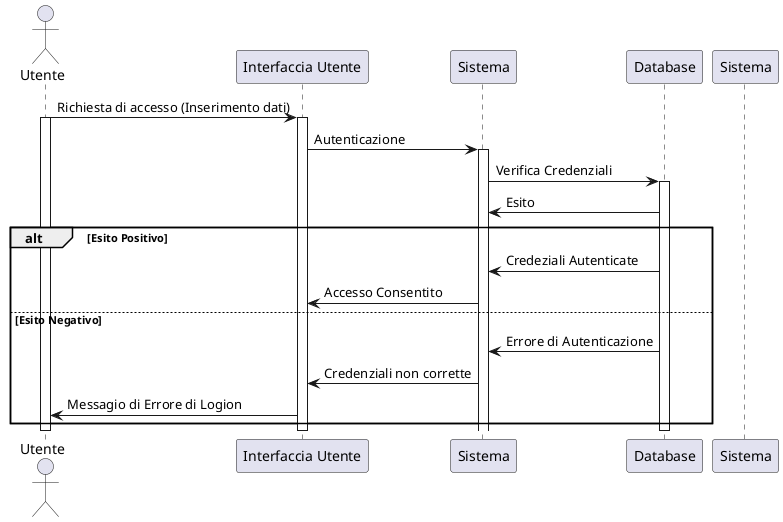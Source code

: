 @startuml
actor Utente

participant "Interfaccia Utente" as UI
participant "Sistema" as SI
participant "Database" as DB

Utente -> UI : Richiesta di accesso (Inserimento dati)
activate Utente
activate UI
UI -> SI : Autenticazione 
activate SI
SI -> DB : Verifica Credenziali
activate DB
DB ->SI : Esito

alt Esito Positivo
DB -> SI : Credeziali Autenticate
SI -> UI: Accesso Consentito
else Esito Negativo
DB -> SI : Errore di Autenticazione
SI -> UI : Credenziali non corrette
UI -> Utente: Messagio di Errore di Logion
end

deactivate Utente
deactivate UI
deactivate Sistema
deactivate DB

@enduml